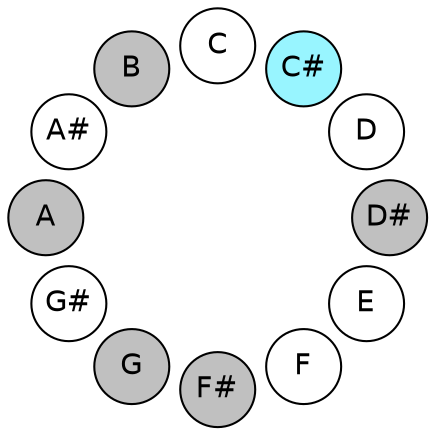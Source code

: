 
graph {

layout = circo;
mindist = .1

node [shape = circle, fontname = Helvetica, margin = 0, style = filled]
edge [style=invis]

subgraph 1 {
	"E" -- "F" -- "F#" -- "G" -- "G#" -- "A" -- "A#" -- "B" -- "C" -- "C#" -- "D" -- "D#" -- "E"
}

"C" [fillcolor = white];
"C#" [fillcolor = cadetblue1];
"D" [fillcolor = white];
"D#" [fillcolor = gray];
"E" [fillcolor = white];
"F" [fillcolor = white];
"F#" [fillcolor = gray];
"G" [fillcolor = gray];
"G#" [fillcolor = white];
"A" [fillcolor = gray];
"A#" [fillcolor = white];
"B" [fillcolor = gray];
}
